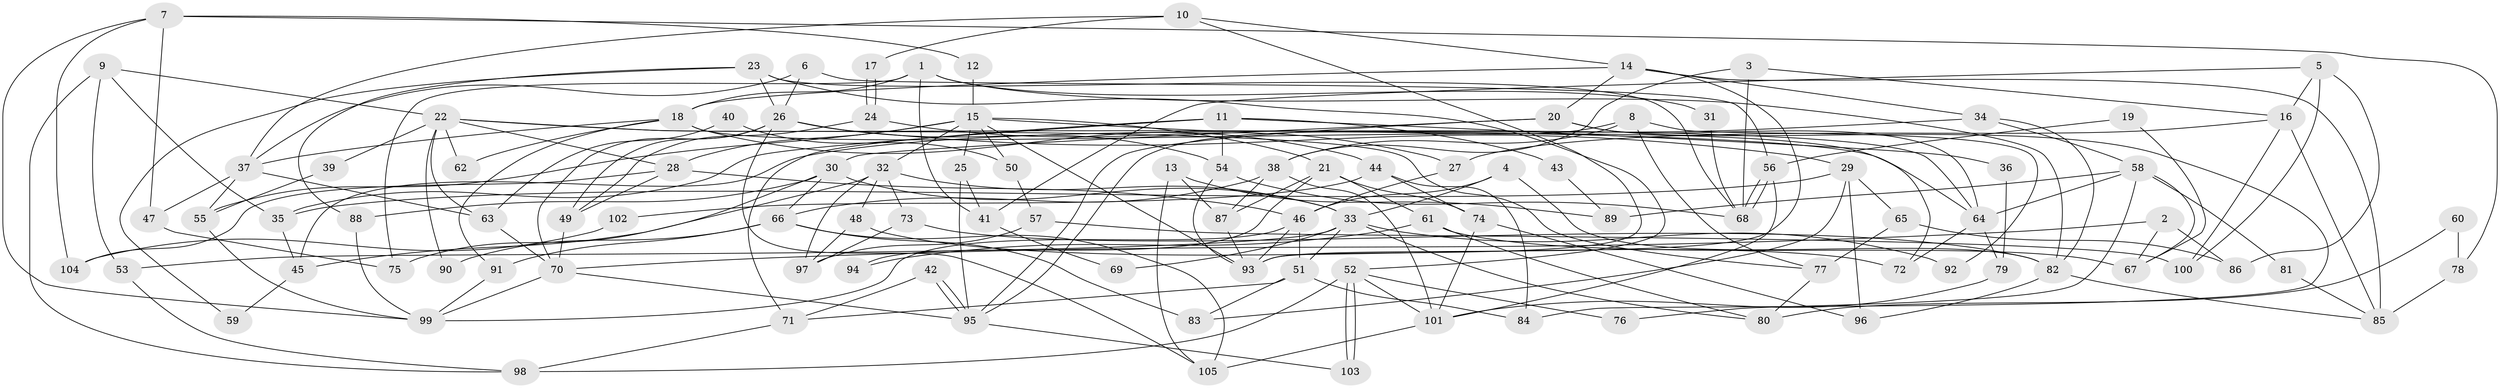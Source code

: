 // coarse degree distribution, {5: 0.09090909090909091, 4: 0.2727272727272727, 3: 0.15151515151515152, 7: 0.13636363636363635, 13: 0.015151515151515152, 8: 0.06060606060606061, 10: 0.045454545454545456, 6: 0.09090909090909091, 2: 0.13636363636363635}
// Generated by graph-tools (version 1.1) at 2025/42/03/06/25 10:42:01]
// undirected, 105 vertices, 210 edges
graph export_dot {
graph [start="1"]
  node [color=gray90,style=filled];
  1;
  2;
  3;
  4;
  5;
  6;
  7;
  8;
  9;
  10;
  11;
  12;
  13;
  14;
  15;
  16;
  17;
  18;
  19;
  20;
  21;
  22;
  23;
  24;
  25;
  26;
  27;
  28;
  29;
  30;
  31;
  32;
  33;
  34;
  35;
  36;
  37;
  38;
  39;
  40;
  41;
  42;
  43;
  44;
  45;
  46;
  47;
  48;
  49;
  50;
  51;
  52;
  53;
  54;
  55;
  56;
  57;
  58;
  59;
  60;
  61;
  62;
  63;
  64;
  65;
  66;
  67;
  68;
  69;
  70;
  71;
  72;
  73;
  74;
  75;
  76;
  77;
  78;
  79;
  80;
  81;
  82;
  83;
  84;
  85;
  86;
  87;
  88;
  89;
  90;
  91;
  92;
  93;
  94;
  95;
  96;
  97;
  98;
  99;
  100;
  101;
  102;
  103;
  104;
  105;
  1 -- 82;
  1 -- 18;
  1 -- 31;
  1 -- 41;
  1 -- 75;
  2 -- 86;
  2 -- 70;
  2 -- 67;
  3 -- 38;
  3 -- 68;
  3 -- 16;
  4 -- 33;
  4 -- 46;
  4 -- 82;
  5 -- 16;
  5 -- 41;
  5 -- 86;
  5 -- 100;
  6 -- 26;
  6 -- 56;
  6 -- 37;
  7 -- 99;
  7 -- 47;
  7 -- 12;
  7 -- 78;
  7 -- 104;
  8 -- 95;
  8 -- 38;
  8 -- 77;
  8 -- 92;
  9 -- 35;
  9 -- 53;
  9 -- 22;
  9 -- 98;
  10 -- 14;
  10 -- 93;
  10 -- 17;
  10 -- 37;
  11 -- 54;
  11 -- 71;
  11 -- 35;
  11 -- 36;
  11 -- 43;
  12 -- 15;
  13 -- 105;
  13 -- 87;
  13 -- 89;
  14 -- 34;
  14 -- 18;
  14 -- 20;
  14 -- 85;
  14 -- 93;
  15 -- 93;
  15 -- 64;
  15 -- 21;
  15 -- 25;
  15 -- 28;
  15 -- 32;
  15 -- 50;
  15 -- 55;
  16 -- 27;
  16 -- 85;
  16 -- 100;
  17 -- 24;
  17 -- 24;
  18 -- 37;
  18 -- 72;
  18 -- 44;
  18 -- 62;
  18 -- 91;
  19 -- 67;
  19 -- 56;
  20 -- 64;
  20 -- 30;
  20 -- 84;
  20 -- 95;
  21 -- 87;
  21 -- 61;
  21 -- 74;
  21 -- 94;
  22 -- 63;
  22 -- 28;
  22 -- 39;
  22 -- 62;
  22 -- 64;
  22 -- 77;
  22 -- 90;
  23 -- 68;
  23 -- 88;
  23 -- 26;
  23 -- 52;
  23 -- 59;
  24 -- 49;
  24 -- 27;
  25 -- 95;
  25 -- 41;
  26 -- 49;
  26 -- 29;
  26 -- 54;
  26 -- 70;
  26 -- 105;
  27 -- 46;
  28 -- 46;
  28 -- 49;
  28 -- 104;
  29 -- 96;
  29 -- 35;
  29 -- 65;
  29 -- 83;
  30 -- 66;
  30 -- 33;
  30 -- 75;
  30 -- 88;
  31 -- 68;
  32 -- 33;
  32 -- 45;
  32 -- 48;
  32 -- 73;
  32 -- 97;
  33 -- 51;
  33 -- 53;
  33 -- 69;
  33 -- 80;
  33 -- 92;
  34 -- 82;
  34 -- 45;
  34 -- 58;
  35 -- 45;
  36 -- 79;
  37 -- 47;
  37 -- 55;
  37 -- 63;
  38 -- 66;
  38 -- 101;
  38 -- 87;
  39 -- 55;
  40 -- 50;
  40 -- 63;
  41 -- 69;
  42 -- 95;
  42 -- 95;
  42 -- 71;
  43 -- 89;
  44 -- 74;
  44 -- 84;
  44 -- 102;
  45 -- 59;
  46 -- 99;
  46 -- 51;
  46 -- 93;
  47 -- 75;
  48 -- 97;
  48 -- 72;
  49 -- 70;
  50 -- 57;
  51 -- 84;
  51 -- 71;
  51 -- 83;
  52 -- 103;
  52 -- 103;
  52 -- 76;
  52 -- 98;
  52 -- 101;
  53 -- 98;
  54 -- 93;
  54 -- 68;
  55 -- 99;
  56 -- 101;
  56 -- 68;
  56 -- 68;
  57 -- 97;
  57 -- 100;
  58 -- 67;
  58 -- 64;
  58 -- 76;
  58 -- 81;
  58 -- 89;
  60 -- 78;
  60 -- 80;
  61 -- 80;
  61 -- 67;
  61 -- 94;
  63 -- 70;
  64 -- 72;
  64 -- 79;
  65 -- 77;
  65 -- 86;
  66 -- 83;
  66 -- 91;
  66 -- 90;
  66 -- 105;
  70 -- 95;
  70 -- 99;
  71 -- 98;
  73 -- 82;
  73 -- 97;
  74 -- 101;
  74 -- 96;
  77 -- 80;
  78 -- 85;
  79 -- 101;
  81 -- 85;
  82 -- 85;
  82 -- 96;
  87 -- 93;
  88 -- 99;
  91 -- 99;
  95 -- 103;
  101 -- 105;
  102 -- 104;
}
